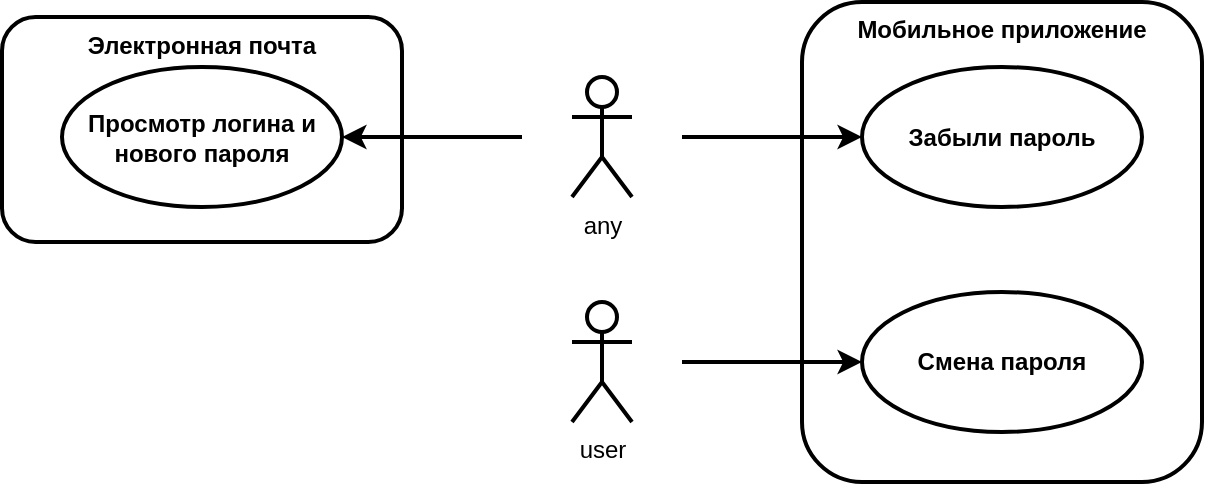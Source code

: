 <mxfile version="21.2.8" type="device">
  <diagram name="Page-1" id="AAvt_jfmFA6om0BTTyjX">
    <mxGraphModel dx="1036" dy="614" grid="1" gridSize="10" guides="1" tooltips="1" connect="1" arrows="1" fold="1" page="1" pageScale="1" pageWidth="850" pageHeight="1100" math="0" shadow="0">
      <root>
        <mxCell id="0" />
        <mxCell id="1" parent="0" />
        <mxCell id="yXIJ5aFNupt4woxmxci2-10" value="&amp;nbsp;" style="html=1;whiteSpace=wrap;fillColor=none;strokeColor=none;" parent="1" vertex="1">
          <mxGeometry x="400" y="47.5" width="80" height="120" as="geometry" />
        </mxCell>
        <mxCell id="yXIJ5aFNupt4woxmxci2-3" value="Мобильное приложение" style="html=1;whiteSpace=wrap;rounded=1;fontStyle=1;verticalAlign=top;strokeWidth=2;" parent="1" vertex="1">
          <mxGeometry x="540" y="40" width="200" height="240" as="geometry" />
        </mxCell>
        <mxCell id="yXIJ5aFNupt4woxmxci2-1" value="any" style="shape=umlActor;verticalLabelPosition=bottom;verticalAlign=top;html=1;strokeWidth=2;" parent="1" vertex="1">
          <mxGeometry x="425" y="77.5" width="30" height="60" as="geometry" />
        </mxCell>
        <mxCell id="yXIJ5aFNupt4woxmxci2-2" value="Забыли пароль" style="ellipse;whiteSpace=wrap;html=1;strokeWidth=2;fontStyle=1" parent="1" vertex="1">
          <mxGeometry x="570" y="72.5" width="140" height="70" as="geometry" />
        </mxCell>
        <mxCell id="yXIJ5aFNupt4woxmxci2-5" value="Смена пароля" style="ellipse;whiteSpace=wrap;html=1;strokeWidth=2;fontStyle=1" parent="1" vertex="1">
          <mxGeometry x="570" y="185" width="140" height="70" as="geometry" />
        </mxCell>
        <mxCell id="uKyEISd4zeSecbFLl26o-4" style="edgeStyle=orthogonalEdgeStyle;rounded=0;orthogonalLoop=1;jettySize=auto;html=1;exitX=1;exitY=0.5;exitDx=0;exitDy=0;entryX=0;entryY=0.5;entryDx=0;entryDy=0;strokeWidth=2;" parent="1" source="uKyEISd4zeSecbFLl26o-2" target="yXIJ5aFNupt4woxmxci2-5" edge="1">
          <mxGeometry relative="1" as="geometry" />
        </mxCell>
        <mxCell id="uKyEISd4zeSecbFLl26o-2" value="&amp;nbsp;" style="html=1;whiteSpace=wrap;fillColor=none;strokeColor=none;" parent="1" vertex="1">
          <mxGeometry x="400" y="160" width="80" height="120" as="geometry" />
        </mxCell>
        <mxCell id="uKyEISd4zeSecbFLl26o-3" value="user" style="shape=umlActor;verticalLabelPosition=bottom;verticalAlign=top;html=1;strokeWidth=2;" parent="1" vertex="1">
          <mxGeometry x="425" y="190" width="30" height="60" as="geometry" />
        </mxCell>
        <mxCell id="uKyEISd4zeSecbFLl26o-5" style="rounded=0;orthogonalLoop=1;jettySize=auto;html=1;exitX=1;exitY=0.5;exitDx=0;exitDy=0;entryX=0;entryY=0.5;entryDx=0;entryDy=0;strokeWidth=2;" parent="1" source="yXIJ5aFNupt4woxmxci2-10" target="yXIJ5aFNupt4woxmxci2-2" edge="1">
          <mxGeometry relative="1" as="geometry" />
        </mxCell>
        <mxCell id="7SxketfSbJFdQhPbWWDd-1" value="Электронная почта" style="html=1;whiteSpace=wrap;rounded=1;fontStyle=1;verticalAlign=top;strokeWidth=2;" parent="1" vertex="1">
          <mxGeometry x="140" y="47.5" width="200" height="112.5" as="geometry" />
        </mxCell>
        <mxCell id="7SxketfSbJFdQhPbWWDd-2" value="Просмотр логина и нового пароля" style="ellipse;whiteSpace=wrap;html=1;strokeWidth=2;fontStyle=1" parent="1" vertex="1">
          <mxGeometry x="170" y="72.5" width="140" height="70" as="geometry" />
        </mxCell>
        <mxCell id="7SxketfSbJFdQhPbWWDd-3" style="rounded=0;orthogonalLoop=1;jettySize=auto;html=1;exitX=0;exitY=0.5;exitDx=0;exitDy=0;entryX=1;entryY=0.5;entryDx=0;entryDy=0;strokeWidth=2;" parent="1" source="yXIJ5aFNupt4woxmxci2-10" target="7SxketfSbJFdQhPbWWDd-2" edge="1">
          <mxGeometry relative="1" as="geometry" />
        </mxCell>
      </root>
    </mxGraphModel>
  </diagram>
</mxfile>
